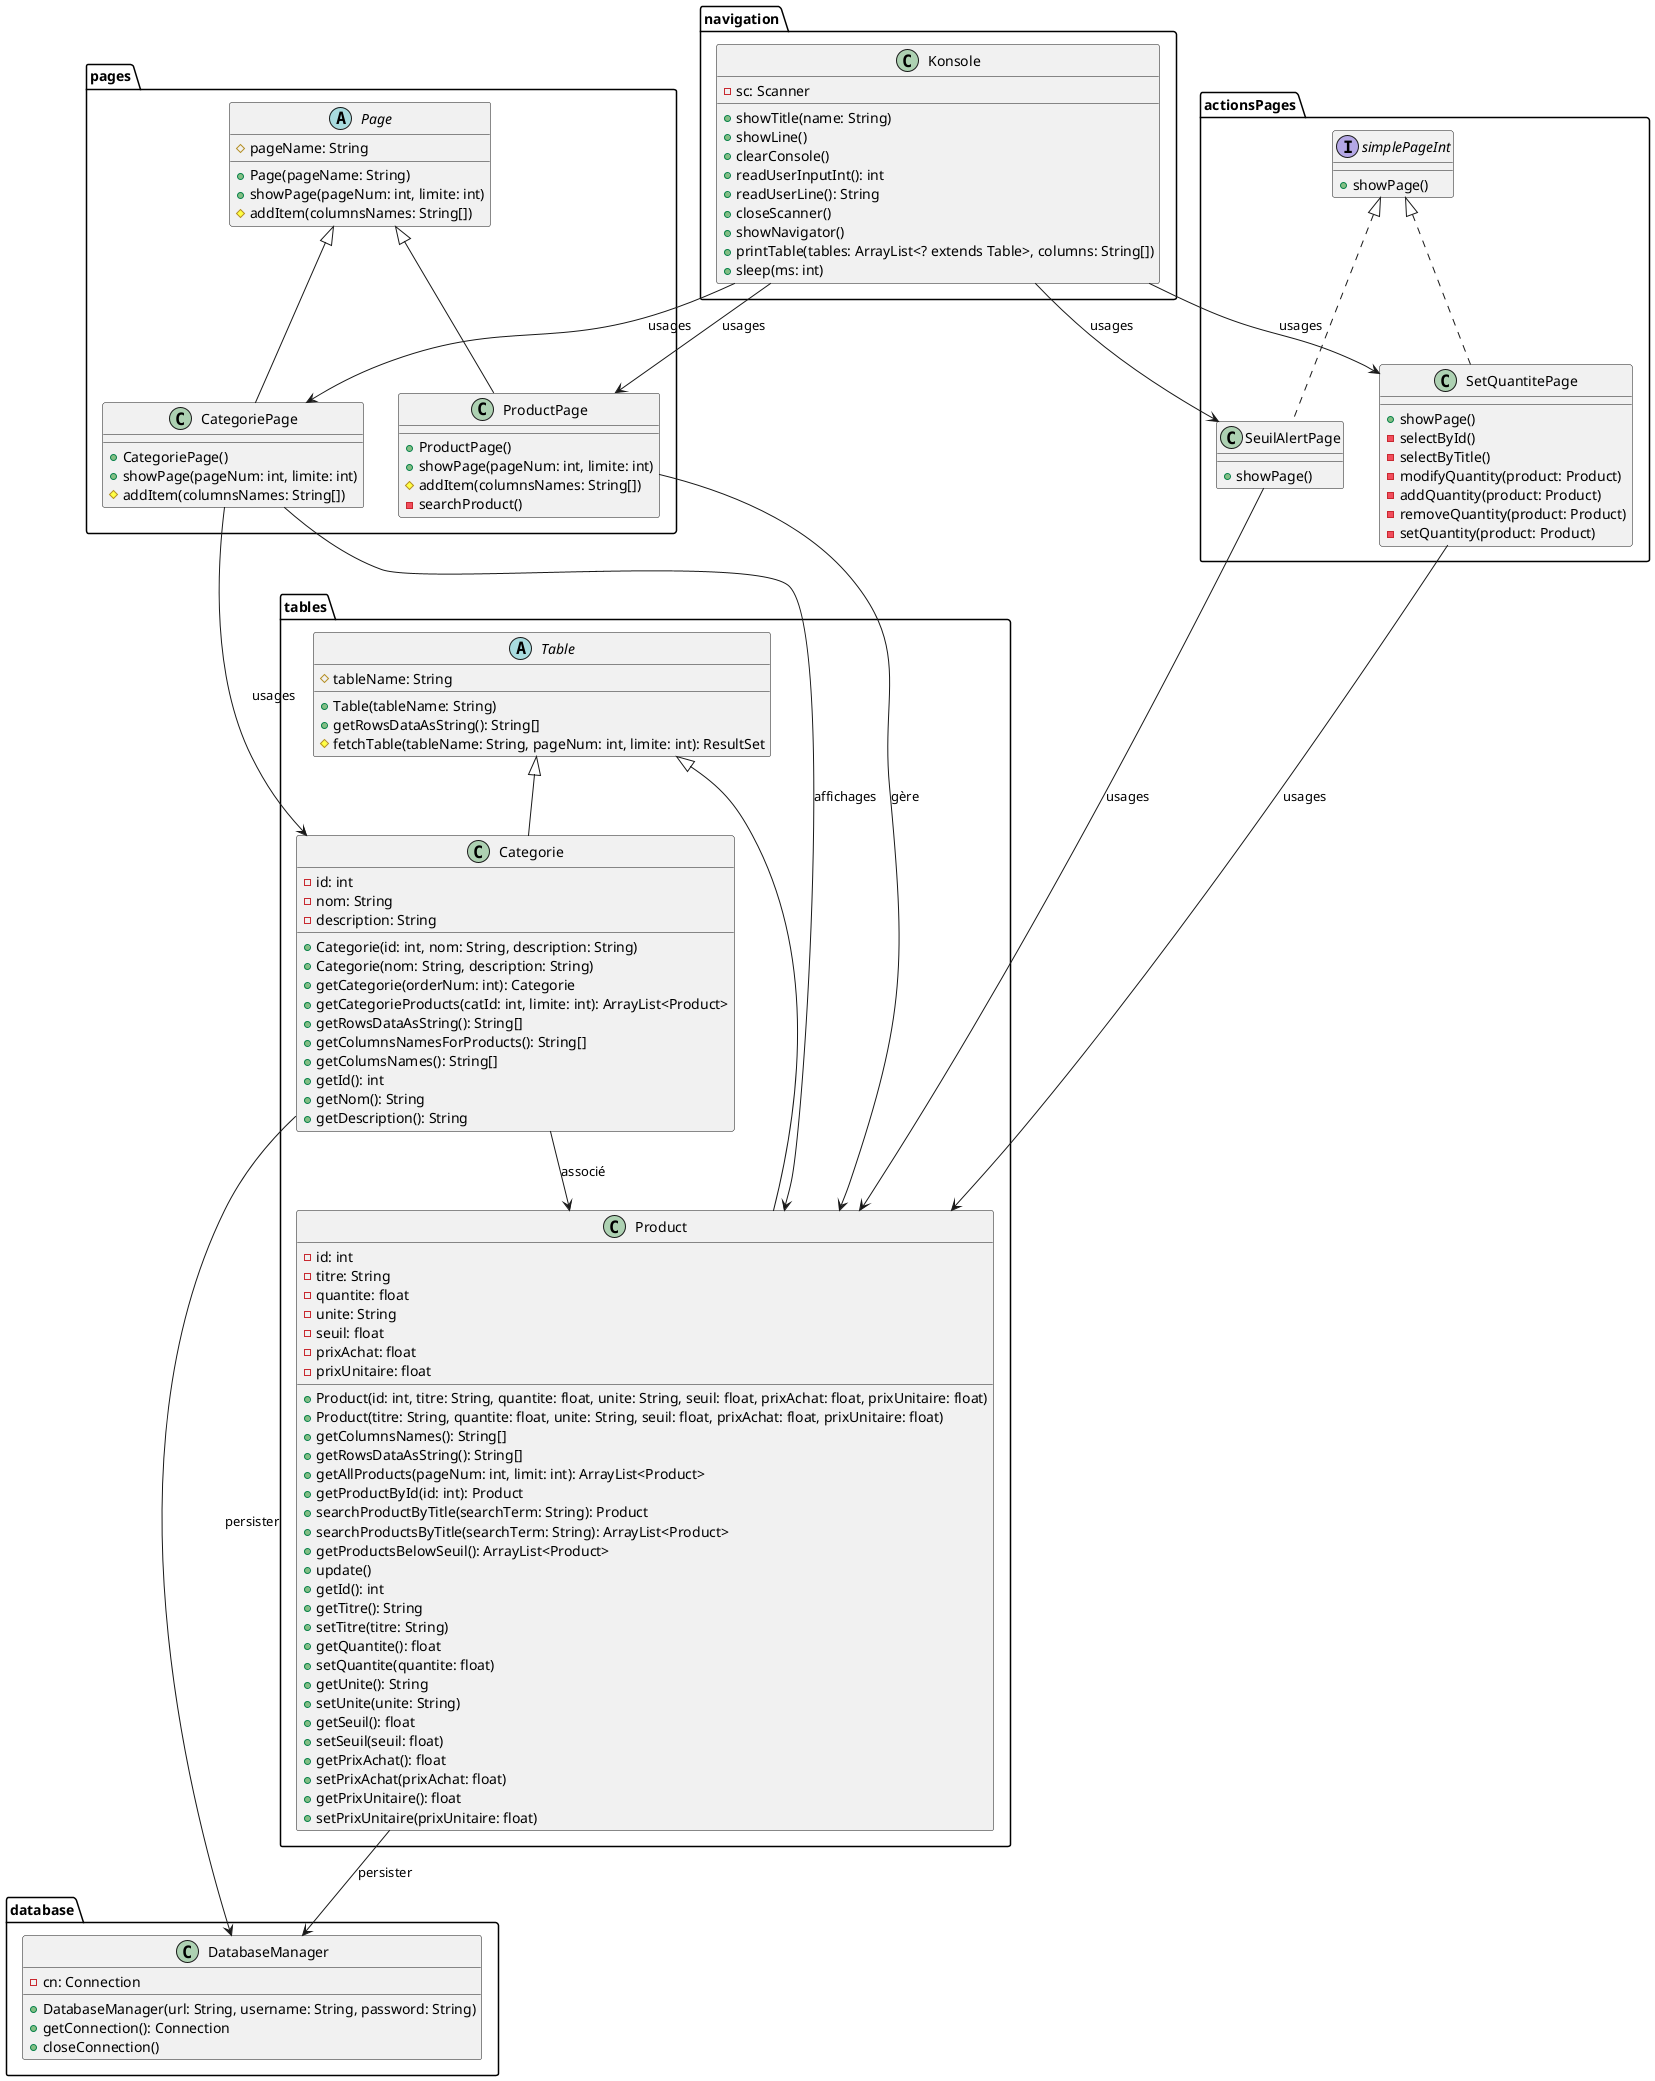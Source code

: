 @startuml Stock Management System Class Diagram


package "tables" {
  abstract class Table {
    #tableName: String
    +Table(tableName: String)
    +getRowsDataAsString(): String[]
    #fetchTable(tableName: String, pageNum: int, limite: int): ResultSet
  }

  class Categorie {
    -id: int
    -nom: String
    -description: String
    +Categorie(id: int, nom: String, description: String)
    +Categorie(nom: String, description: String)
    +getCategorie(orderNum: int): Categorie
    +getCategorieProducts(catId: int, limite: int): ArrayList<Product>
    +getRowsDataAsString(): String[]
    +getColumnsNamesForProducts(): String[]
    +getColumsNames(): String[]
    +getId(): int
    +getNom(): String
    +getDescription(): String
  }

  class Product {
    -id: int
    -titre: String
    -quantite: float
    -unite: String
    -seuil: float
    -prixAchat: float
    -prixUnitaire: float
    +Product(id: int, titre: String, quantite: float, unite: String, seuil: float, prixAchat: float, prixUnitaire: float)
    +Product(titre: String, quantite: float, unite: String, seuil: float, prixAchat: float, prixUnitaire: float)
    +getColumnsNames(): String[]
    +getRowsDataAsString(): String[]
    +getAllProducts(pageNum: int, limit: int): ArrayList<Product>
    +getProductById(id: int): Product
    +searchProductByTitle(searchTerm: String): Product
    +searchProductsByTitle(searchTerm: String): ArrayList<Product>
    +getProductsBelowSeuil(): ArrayList<Product>
    +update()
    +getId(): int
    +getTitre(): String
    +setTitre(titre: String)
    +getQuantite(): float
    +setQuantite(quantite: float)
    +getUnite(): String
    +setUnite(unite: String)
    +getSeuil(): float
    +setSeuil(seuil: float)
    +getPrixAchat(): float
    +setPrixAchat(prixAchat: float)
    +getPrixUnitaire(): float
    +setPrixUnitaire(prixUnitaire: float)
  }
}

package "actionsPages" {
  interface simplePageInt {
    +showPage()
  }

  class SetQuantitePage {
    +showPage()
    -selectById()
    -selectByTitle()
    -modifyQuantity(product: Product)
    -addQuantity(product: Product)
    -removeQuantity(product: Product)
    -setQuantity(product: Product)
  }

  class SeuilAlertPage {
    +showPage()
  }
}

package "database" {
  class DatabaseManager {
    -cn: Connection
    +DatabaseManager(url: String, username: String, password: String)
    +getConnection(): Connection
    +closeConnection()
  }
}

package "navigation" {
  class Konsole {
    -sc: Scanner
    +showTitle(name: String)
    +showLine()
    +clearConsole()
    +readUserInputInt(): int
    +readUserLine(): String
    +closeScanner()
    +showNavigator()
    +printTable(tables: ArrayList<? extends Table>, columns: String[])
    +sleep(ms: int)
  }
}

package "pages" {
  abstract class Page {
    #pageName: String
    +Page(pageName: String)
    +showPage(pageNum: int, limite: int)
    #addItem(columnsNames: String[])
  }

  class CategoriePage {
    +CategoriePage()
    +showPage(pageNum: int, limite: int)
    #addItem(columnsNames: String[])
  }

  class ProductPage {
    +ProductPage()
    +showPage(pageNum: int, limite: int)
    #addItem(columnsNames: String[])
    -searchProduct()
  }
}


' Relationships
simplePageInt <|.. SetQuantitePage
simplePageInt <|.. SeuilAlertPage
Page <|-- CategoriePage
Page <|-- ProductPage
Table <|-- Categorie
Table <|-- Product

SetQuantitePage --> Product : usages
CategoriePage ---> Categorie : usages
SeuilAlertPage --> Product : usages
CategoriePage --> Product : affichages
ProductPage --> Product : gère
Konsole --> SetQuantitePage : usages
Konsole --> SeuilAlertPage : usages
Konsole --> CategoriePage : usages
Konsole --> ProductPage : usages
Categorie --> Product : associé
Product --> DatabaseManager : persister
Categorie --> DatabaseManager : persister

@enduml